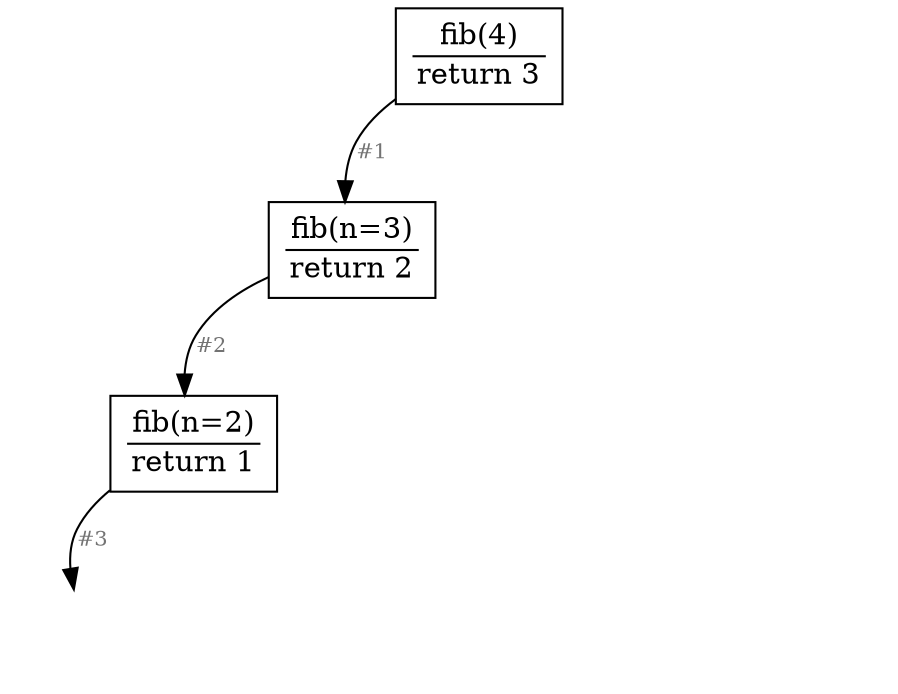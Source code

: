 digraph {
graph [
  rankdir=TB
];
node [
  style=rounded,
  shape=rectangle
];
edge [
  arrowsize=1,
  color=black,
  fontsize=10,
  fontcolor=gray45
];

v0 [
  label=<<TABLE BORDER="0" CELLBORDER="0" CELLSPACING="0"><TR><TD>fib(4)</TD></TR><HR/><TR><TD>return 3</TD></TR></TABLE>>
  style=""
];
v1 [
  label=<<TABLE BORDER="0" CELLBORDER="0" CELLSPACING="0"><TR><TD>fib(n=3)</TD></TR><HR/><TR><TD>return 2</TD></TR></TABLE>>
  style=""
];
v2 [
  label=<<TABLE BORDER="0" CELLBORDER="0" CELLSPACING="0"><TR><TD>fib(n=2)</TD></TR><HR/><TR><TD>return 1</TD></TR></TABLE>>
  style=""
];
v3 [
  label=<<TABLE BORDER="0" CELLBORDER="0" CELLSPACING="0"><TR><TD>fib(n=1)</TD></TR><HR/><TR><TD>return 1</TD></TR></TABLE>>
  style="invis"
];
v4 [
  label=<<TABLE BORDER="0" CELLBORDER="0" CELLSPACING="0"><TR><TD>fib(n=0)</TD></TR><HR/><TR><TD>return 0</TD></TR></TABLE>>
  style="invis"
];
v5 [
  label=<<TABLE BORDER="0" CELLBORDER="0" CELLSPACING="0"><TR><TD>fib(n=1)</TD></TR><HR/><TR><TD>return 1</TD></TR></TABLE>>
  style="invis"
];
v6 [
  label=<<TABLE BORDER="0" CELLBORDER="0" CELLSPACING="0"><TR><TD>fib(n=2)</TD></TR><HR/><TR><TD>return 1</TD></TR></TABLE>>
  style="invis"
];
v7 [
  label=<<TABLE BORDER="0" CELLBORDER="0" CELLSPACING="0"><TR><TD>fib(n=1)</TD></TR><HR/><TR><TD>return 1</TD></TR></TABLE>>
  style="invis"
];
v8 [
  label=<<TABLE BORDER="0" CELLBORDER="0" CELLSPACING="0"><TR><TD>fib(n=0)</TD></TR><HR/><TR><TD>return 0</TD></TR></TABLE>>
  style="invis"
];
v0 -> v1 [
  label="#1"
  style=""
];
v1 -> v2 [
  label="#2"
  style=""
];
v2 -> v3 [
  label="#3"
  style=""
];
v3 -> v2 [
  label="#4"
  style="invis"
];
v2 -> v4 [
  label="#5"
  style="invis"
];
v4 -> v2 [
  label="#6"
  style="invis"
];
v2 -> v1 [
  label="#7"
  style="invis"
];
v1 -> v5 [
  label="#8"
  style="invis"
];
v5 -> v1 [
  label="#9"
  style="invis"
];
v1 -> v0 [
  label="#10"
  style="invis"
];
v0 -> v6 [
  label="#11"
  style="invis"
];
v6 -> v7 [
  label="#12"
  style="invis"
];
v7 -> v6 [
  label="#13"
  style="invis"
];
v6 -> v8 [
  label="#14"
  style="invis"
];
v8 -> v6 [
  label="#15"
  style="invis"
];
v6 -> v0 [
  label="#16"
  style="invis"
];
}